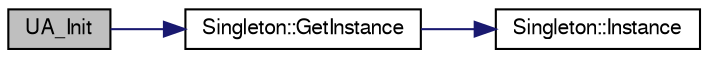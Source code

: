 digraph G
{
  bgcolor="transparent";
  edge [fontname="FreeSans",fontsize="10",labelfontname="FreeSans",labelfontsize="10"];
  node [fontname="FreeSans",fontsize="10",shape=record];
  rankdir="LR";
  Node1 [label="UA_Init",height=0.2,width=0.4,color="black", fillcolor="grey75", style="filled" fontcolor="black"];
  Node1 -> Node2 [color="midnightblue",fontsize="10",style="solid",fontname="FreeSans"];
  Node2 [label="Singleton::GetInstance",height=0.2,width=0.4,color="black",URL="$classSingleton.html#adb2c49abf86f1ada00d6811f30edd9e6"];
  Node2 -> Node3 [color="midnightblue",fontsize="10",style="solid",fontname="FreeSans"];
  Node3 [label="Singleton::Instance",height=0.2,width=0.4,color="black",URL="$classSingleton.html#a131e87528259529400d58b6df5d9743c"];
}
